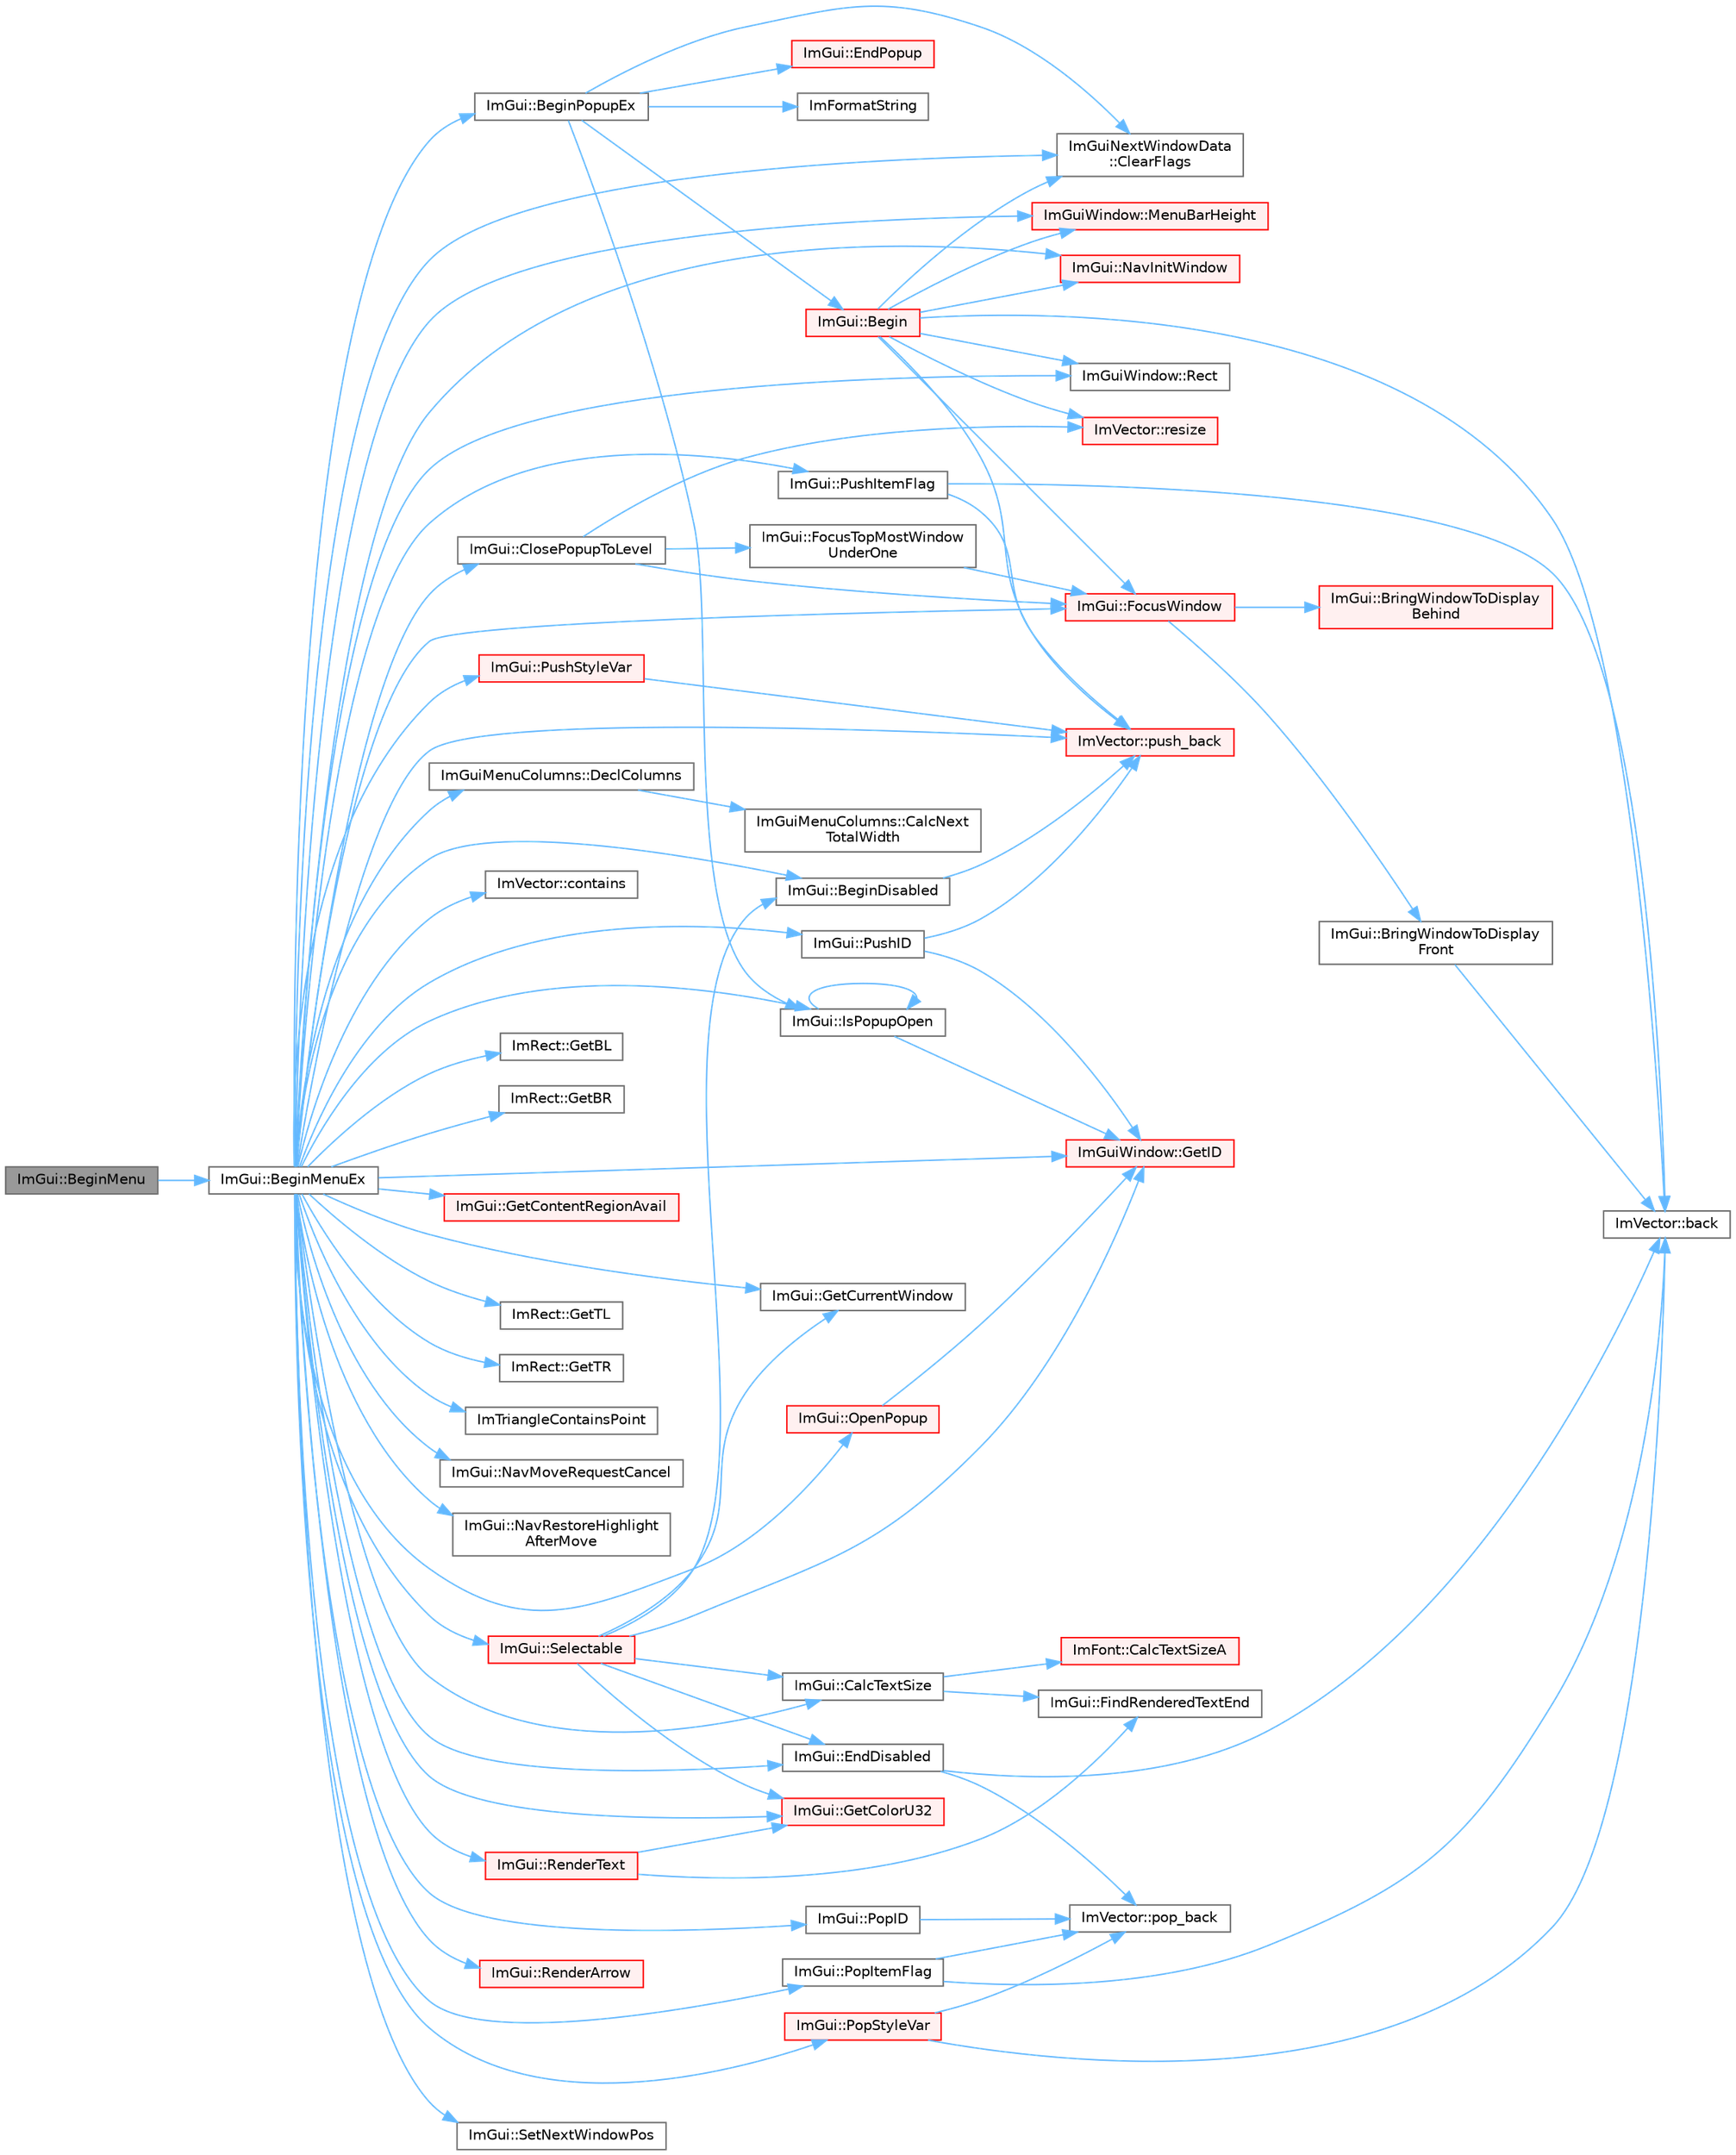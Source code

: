 digraph "ImGui::BeginMenu"
{
 // LATEX_PDF_SIZE
  bgcolor="transparent";
  edge [fontname=Helvetica,fontsize=10,labelfontname=Helvetica,labelfontsize=10];
  node [fontname=Helvetica,fontsize=10,shape=box,height=0.2,width=0.4];
  rankdir="LR";
  Node1 [id="Node000001",label="ImGui::BeginMenu",height=0.2,width=0.4,color="gray40", fillcolor="grey60", style="filled", fontcolor="black",tooltip=" "];
  Node1 -> Node2 [id="edge1_Node000001_Node000002",color="steelblue1",style="solid",tooltip=" "];
  Node2 [id="Node000002",label="ImGui::BeginMenuEx",height=0.2,width=0.4,color="grey40", fillcolor="white", style="filled",URL="$namespace_im_gui.html#a8dc671f87ed281b6445ce6ae4ab25183",tooltip=" "];
  Node2 -> Node3 [id="edge2_Node000002_Node000003",color="steelblue1",style="solid",tooltip=" "];
  Node3 [id="Node000003",label="ImGui::BeginDisabled",height=0.2,width=0.4,color="grey40", fillcolor="white", style="filled",URL="$namespace_im_gui.html#ae90e9a26f01d0d45f6bf7ca720d170d1",tooltip=" "];
  Node3 -> Node4 [id="edge3_Node000003_Node000004",color="steelblue1",style="solid",tooltip=" "];
  Node4 [id="Node000004",label="ImVector::push_back",height=0.2,width=0.4,color="red", fillcolor="#FFF0F0", style="filled",URL="$struct_im_vector.html#aab5df48e0711a48bd12f3206e08c4108",tooltip=" "];
  Node2 -> Node7 [id="edge4_Node000002_Node000007",color="steelblue1",style="solid",tooltip=" "];
  Node7 [id="Node000007",label="ImGui::BeginPopupEx",height=0.2,width=0.4,color="grey40", fillcolor="white", style="filled",URL="$namespace_im_gui.html#a89da3a22300e8293257b6cfdf1b83b7a",tooltip=" "];
  Node7 -> Node8 [id="edge5_Node000007_Node000008",color="steelblue1",style="solid",tooltip=" "];
  Node8 [id="Node000008",label="ImGui::Begin",height=0.2,width=0.4,color="red", fillcolor="#FFF0F0", style="filled",URL="$namespace_im_gui.html#a581e58db0bc930bafa4a5d23093a2b99",tooltip=" "];
  Node8 -> Node10 [id="edge6_Node000008_Node000010",color="steelblue1",style="solid",tooltip=" "];
  Node10 [id="Node000010",label="ImVector::back",height=0.2,width=0.4,color="grey40", fillcolor="white", style="filled",URL="$struct_im_vector.html#a2d80e87e81b1b01143c8d8be93e6fde1",tooltip=" "];
  Node8 -> Node11 [id="edge7_Node000008_Node000011",color="steelblue1",style="solid",tooltip=" "];
  Node11 [id="Node000011",label="ImGuiNextWindowData\l::ClearFlags",height=0.2,width=0.4,color="grey40", fillcolor="white", style="filled",URL="$struct_im_gui_next_window_data.html#a9543431fafe3d0627fdecc5fa839487c",tooltip=" "];
  Node8 -> Node43 [id="edge8_Node000008_Node000043",color="steelblue1",style="solid",tooltip=" "];
  Node43 [id="Node000043",label="ImGui::FocusWindow",height=0.2,width=0.4,color="red", fillcolor="#FFF0F0", style="filled",URL="$namespace_im_gui.html#a27aa6f2f3aa11778c6d023b1b223f262",tooltip=" "];
  Node43 -> Node44 [id="edge9_Node000043_Node000044",color="steelblue1",style="solid",tooltip=" "];
  Node44 [id="Node000044",label="ImGui::BringWindowToDisplay\lBehind",height=0.2,width=0.4,color="red", fillcolor="#FFF0F0", style="filled",URL="$namespace_im_gui.html#a8cae2f7a08f820a8d5349d1964603b20",tooltip=" "];
  Node43 -> Node48 [id="edge10_Node000043_Node000048",color="steelblue1",style="solid",tooltip=" "];
  Node48 [id="Node000048",label="ImGui::BringWindowToDisplay\lFront",height=0.2,width=0.4,color="grey40", fillcolor="white", style="filled",URL="$namespace_im_gui.html#a1f7b95f36d03751c928af7b1b745e959",tooltip=" "];
  Node48 -> Node10 [id="edge11_Node000048_Node000010",color="steelblue1",style="solid",tooltip=" "];
  Node8 -> Node70 [id="edge12_Node000008_Node000070",color="steelblue1",style="solid",tooltip=" "];
  Node70 [id="Node000070",label="ImGuiWindow::MenuBarHeight",height=0.2,width=0.4,color="red", fillcolor="#FFF0F0", style="filled",URL="$struct_im_gui_window.html#acfb8bdad2e3ea6102589813ae32d0364",tooltip=" "];
  Node8 -> Node72 [id="edge13_Node000008_Node000072",color="steelblue1",style="solid",tooltip=" "];
  Node72 [id="Node000072",label="ImGui::NavInitWindow",height=0.2,width=0.4,color="red", fillcolor="#FFF0F0", style="filled",URL="$namespace_im_gui.html#ae46a79d836c4b223c7030ea432e3ec15",tooltip=" "];
  Node8 -> Node4 [id="edge14_Node000008_Node000004",color="steelblue1",style="solid",tooltip=" "];
  Node8 -> Node83 [id="edge15_Node000008_Node000083",color="steelblue1",style="solid",tooltip=" "];
  Node83 [id="Node000083",label="ImGuiWindow::Rect",height=0.2,width=0.4,color="grey40", fillcolor="white", style="filled",URL="$struct_im_gui_window.html#a147da28bf5d167cbe0a363c4a578dea1",tooltip=" "];
  Node8 -> Node53 [id="edge16_Node000008_Node000053",color="steelblue1",style="solid",tooltip=" "];
  Node53 [id="Node000053",label="ImVector::resize",height=0.2,width=0.4,color="red", fillcolor="#FFF0F0", style="filled",URL="$struct_im_vector.html#ac371dd62e56ae486b1a5038cf07eee56",tooltip=" "];
  Node7 -> Node11 [id="edge17_Node000007_Node000011",color="steelblue1",style="solid",tooltip=" "];
  Node7 -> Node96 [id="edge18_Node000007_Node000096",color="steelblue1",style="solid",tooltip=" "];
  Node96 [id="Node000096",label="ImGui::EndPopup",height=0.2,width=0.4,color="red", fillcolor="#FFF0F0", style="filled",URL="$namespace_im_gui.html#aa6a9b5696f2ea7eed7683425fc77b8f2",tooltip=" "];
  Node7 -> Node109 [id="edge19_Node000007_Node000109",color="steelblue1",style="solid",tooltip=" "];
  Node109 [id="Node000109",label="ImFormatString",height=0.2,width=0.4,color="grey40", fillcolor="white", style="filled",URL="$imgui_8cpp.html#a75ccaf7d676b1f567ba888ae42ac3809",tooltip=" "];
  Node7 -> Node139 [id="edge20_Node000007_Node000139",color="steelblue1",style="solid",tooltip=" "];
  Node139 [id="Node000139",label="ImGui::IsPopupOpen",height=0.2,width=0.4,color="grey40", fillcolor="white", style="filled",URL="$namespace_im_gui.html#a0e351145d0936e79948094166757712e",tooltip=" "];
  Node139 -> Node107 [id="edge21_Node000139_Node000107",color="steelblue1",style="solid",tooltip=" "];
  Node107 [id="Node000107",label="ImGuiWindow::GetID",height=0.2,width=0.4,color="red", fillcolor="#FFF0F0", style="filled",URL="$struct_im_gui_window.html#a66400a63bc0b54d7d29e08d1b1b1a42b",tooltip=" "];
  Node139 -> Node139 [id="edge22_Node000139_Node000139",color="steelblue1",style="solid",tooltip=" "];
  Node2 -> Node140 [id="edge23_Node000002_Node000140",color="steelblue1",style="solid",tooltip=" "];
  Node140 [id="Node000140",label="ImGui::CalcTextSize",height=0.2,width=0.4,color="grey40", fillcolor="white", style="filled",URL="$namespace_im_gui.html#a848b9db6cc4a186751c0ecebcaadc33b",tooltip=" "];
  Node140 -> Node141 [id="edge24_Node000140_Node000141",color="steelblue1",style="solid",tooltip=" "];
  Node141 [id="Node000141",label="ImFont::CalcTextSizeA",height=0.2,width=0.4,color="red", fillcolor="#FFF0F0", style="filled",URL="$struct_im_font.html#ad67f64fd206ad197f4b93b1a1ae27cfe",tooltip=" "];
  Node140 -> Node144 [id="edge25_Node000140_Node000144",color="steelblue1",style="solid",tooltip=" "];
  Node144 [id="Node000144",label="ImGui::FindRenderedTextEnd",height=0.2,width=0.4,color="grey40", fillcolor="white", style="filled",URL="$namespace_im_gui.html#a7671e1dbc803a31b06081b52a771d83f",tooltip=" "];
  Node2 -> Node11 [id="edge26_Node000002_Node000011",color="steelblue1",style="solid",tooltip=" "];
  Node2 -> Node55 [id="edge27_Node000002_Node000055",color="steelblue1",style="solid",tooltip=" "];
  Node55 [id="Node000055",label="ImGui::ClosePopupToLevel",height=0.2,width=0.4,color="grey40", fillcolor="white", style="filled",URL="$namespace_im_gui.html#a0be705dc533a62387dc39ec5c276d2a0",tooltip=" "];
  Node55 -> Node56 [id="edge28_Node000055_Node000056",color="steelblue1",style="solid",tooltip=" "];
  Node56 [id="Node000056",label="ImGui::FocusTopMostWindow\lUnderOne",height=0.2,width=0.4,color="grey40", fillcolor="white", style="filled",URL="$namespace_im_gui.html#aa97e87e96c05eb3e91aa96fa68b13a2a",tooltip=" "];
  Node56 -> Node43 [id="edge29_Node000056_Node000043",color="steelblue1",style="solid",tooltip=" "];
  Node55 -> Node43 [id="edge30_Node000055_Node000043",color="steelblue1",style="solid",tooltip=" "];
  Node55 -> Node53 [id="edge31_Node000055_Node000053",color="steelblue1",style="solid",tooltip=" "];
  Node2 -> Node145 [id="edge32_Node000002_Node000145",color="steelblue1",style="solid",tooltip=" "];
  Node145 [id="Node000145",label="ImVector::contains",height=0.2,width=0.4,color="grey40", fillcolor="white", style="filled",URL="$struct_im_vector.html#a2e7860fbde1c721f168b6262d8f14aec",tooltip=" "];
  Node2 -> Node146 [id="edge33_Node000002_Node000146",color="steelblue1",style="solid",tooltip=" "];
  Node146 [id="Node000146",label="ImGuiMenuColumns::DeclColumns",height=0.2,width=0.4,color="grey40", fillcolor="white", style="filled",URL="$struct_im_gui_menu_columns.html#a85fedb03fec0c73555220b74ceaa2bb8",tooltip=" "];
  Node146 -> Node94 [id="edge34_Node000146_Node000094",color="steelblue1",style="solid",tooltip=" "];
  Node94 [id="Node000094",label="ImGuiMenuColumns::CalcNext\lTotalWidth",height=0.2,width=0.4,color="grey40", fillcolor="white", style="filled",URL="$struct_im_gui_menu_columns.html#a76bf28ca1ad728afce787f48e1645138",tooltip=" "];
  Node2 -> Node147 [id="edge35_Node000002_Node000147",color="steelblue1",style="solid",tooltip=" "];
  Node147 [id="Node000147",label="ImGui::EndDisabled",height=0.2,width=0.4,color="grey40", fillcolor="white", style="filled",URL="$namespace_im_gui.html#a9e6088c6c690ddff1302b6e42b380733",tooltip=" "];
  Node147 -> Node10 [id="edge36_Node000147_Node000010",color="steelblue1",style="solid",tooltip=" "];
  Node147 -> Node111 [id="edge37_Node000147_Node000111",color="steelblue1",style="solid",tooltip=" "];
  Node111 [id="Node000111",label="ImVector::pop_back",height=0.2,width=0.4,color="grey40", fillcolor="white", style="filled",URL="$struct_im_vector.html#a3db7ce62d3c429effdb893fbf7148c1c",tooltip=" "];
  Node2 -> Node43 [id="edge38_Node000002_Node000043",color="steelblue1",style="solid",tooltip=" "];
  Node2 -> Node148 [id="edge39_Node000002_Node000148",color="steelblue1",style="solid",tooltip=" "];
  Node148 [id="Node000148",label="ImRect::GetBL",height=0.2,width=0.4,color="grey40", fillcolor="white", style="filled",URL="$struct_im_rect.html#a59d9751bc7be6745dddf5b83b9155669",tooltip=" "];
  Node2 -> Node149 [id="edge40_Node000002_Node000149",color="steelblue1",style="solid",tooltip=" "];
  Node149 [id="Node000149",label="ImRect::GetBR",height=0.2,width=0.4,color="grey40", fillcolor="white", style="filled",URL="$struct_im_rect.html#ad2f2687254beed5a9b19bde0d6fa14f5",tooltip=" "];
  Node2 -> Node101 [id="edge41_Node000002_Node000101",color="steelblue1",style="solid",tooltip=" "];
  Node101 [id="Node000101",label="ImGui::GetColorU32",height=0.2,width=0.4,color="red", fillcolor="#FFF0F0", style="filled",URL="$namespace_im_gui.html#a0de2d9bd347d9866511eb8d014e62556",tooltip=" "];
  Node2 -> Node150 [id="edge42_Node000002_Node000150",color="steelblue1",style="solid",tooltip=" "];
  Node150 [id="Node000150",label="ImGui::GetContentRegionAvail",height=0.2,width=0.4,color="red", fillcolor="#FFF0F0", style="filled",URL="$namespace_im_gui.html#a410c8e19b2fea8b52746ca11b3930301",tooltip=" "];
  Node2 -> Node77 [id="edge43_Node000002_Node000077",color="steelblue1",style="solid",tooltip=" "];
  Node77 [id="Node000077",label="ImGui::GetCurrentWindow",height=0.2,width=0.4,color="grey40", fillcolor="white", style="filled",URL="$namespace_im_gui.html#ac452417b5004ca16a814a72cff153526",tooltip=" "];
  Node2 -> Node107 [id="edge44_Node000002_Node000107",color="steelblue1",style="solid",tooltip=" "];
  Node2 -> Node152 [id="edge45_Node000002_Node000152",color="steelblue1",style="solid",tooltip=" "];
  Node152 [id="Node000152",label="ImRect::GetTL",height=0.2,width=0.4,color="grey40", fillcolor="white", style="filled",URL="$struct_im_rect.html#a1d4d972329722b51dca4499cb5931b4b",tooltip=" "];
  Node2 -> Node153 [id="edge46_Node000002_Node000153",color="steelblue1",style="solid",tooltip=" "];
  Node153 [id="Node000153",label="ImRect::GetTR",height=0.2,width=0.4,color="grey40", fillcolor="white", style="filled",URL="$struct_im_rect.html#acae90248a96be4acf1524071fca1c3f3",tooltip=" "];
  Node2 -> Node154 [id="edge47_Node000002_Node000154",color="steelblue1",style="solid",tooltip=" "];
  Node154 [id="Node000154",label="ImTriangleContainsPoint",height=0.2,width=0.4,color="grey40", fillcolor="white", style="filled",URL="$imgui_8cpp.html#aa53a4a0b963d2d35b8e58442247e1239",tooltip=" "];
  Node2 -> Node139 [id="edge48_Node000002_Node000139",color="steelblue1",style="solid",tooltip=" "];
  Node2 -> Node70 [id="edge49_Node000002_Node000070",color="steelblue1",style="solid",tooltip=" "];
  Node2 -> Node72 [id="edge50_Node000002_Node000072",color="steelblue1",style="solid",tooltip=" "];
  Node2 -> Node155 [id="edge51_Node000002_Node000155",color="steelblue1",style="solid",tooltip=" "];
  Node155 [id="Node000155",label="ImGui::NavMoveRequestCancel",height=0.2,width=0.4,color="grey40", fillcolor="white", style="filled",URL="$namespace_im_gui.html#a43326bb080d9fa80327ed81d864d8b8d",tooltip=" "];
  Node2 -> Node156 [id="edge52_Node000002_Node000156",color="steelblue1",style="solid",tooltip=" "];
  Node156 [id="Node000156",label="ImGui::NavRestoreHighlight\lAfterMove",height=0.2,width=0.4,color="grey40", fillcolor="white", style="filled",URL="$namespace_im_gui.html#acb4f5942656f77bb97dfb607f934d90b",tooltip=" "];
  Node2 -> Node157 [id="edge53_Node000002_Node000157",color="steelblue1",style="solid",tooltip=" "];
  Node157 [id="Node000157",label="ImGui::OpenPopup",height=0.2,width=0.4,color="red", fillcolor="#FFF0F0", style="filled",URL="$namespace_im_gui.html#a9e1be94ca8c4d48a20b230cdfc9b18c5",tooltip=" "];
  Node157 -> Node107 [id="edge54_Node000157_Node000107",color="steelblue1",style="solid",tooltip=" "];
  Node2 -> Node110 [id="edge55_Node000002_Node000110",color="steelblue1",style="solid",tooltip=" "];
  Node110 [id="Node000110",label="ImGui::PopID",height=0.2,width=0.4,color="grey40", fillcolor="white", style="filled",URL="$namespace_im_gui.html#aba0b2d8f890a5d435ae43d0c4a2d4dd1",tooltip=" "];
  Node110 -> Node111 [id="edge56_Node000110_Node000111",color="steelblue1",style="solid",tooltip=" "];
  Node2 -> Node160 [id="edge57_Node000002_Node000160",color="steelblue1",style="solid",tooltip=" "];
  Node160 [id="Node000160",label="ImGui::PopItemFlag",height=0.2,width=0.4,color="grey40", fillcolor="white", style="filled",URL="$namespace_im_gui.html#aa93281155e1dd23715dbd384e91edc6b",tooltip=" "];
  Node160 -> Node10 [id="edge58_Node000160_Node000010",color="steelblue1",style="solid",tooltip=" "];
  Node160 -> Node111 [id="edge59_Node000160_Node000111",color="steelblue1",style="solid",tooltip=" "];
  Node2 -> Node161 [id="edge60_Node000002_Node000161",color="steelblue1",style="solid",tooltip=" "];
  Node161 [id="Node000161",label="ImGui::PopStyleVar",height=0.2,width=0.4,color="red", fillcolor="#FFF0F0", style="filled",URL="$namespace_im_gui.html#a14116e57d81e326adef2a702e65781d4",tooltip=" "];
  Node161 -> Node10 [id="edge61_Node000161_Node000010",color="steelblue1",style="solid",tooltip=" "];
  Node161 -> Node111 [id="edge62_Node000161_Node000111",color="steelblue1",style="solid",tooltip=" "];
  Node2 -> Node4 [id="edge63_Node000002_Node000004",color="steelblue1",style="solid",tooltip=" "];
  Node2 -> Node112 [id="edge64_Node000002_Node000112",color="steelblue1",style="solid",tooltip=" "];
  Node112 [id="Node000112",label="ImGui::PushID",height=0.2,width=0.4,color="grey40", fillcolor="white", style="filled",URL="$namespace_im_gui.html#a27a8533605dc5b8cabf161bf7715bbde",tooltip=" "];
  Node112 -> Node107 [id="edge65_Node000112_Node000107",color="steelblue1",style="solid",tooltip=" "];
  Node112 -> Node4 [id="edge66_Node000112_Node000004",color="steelblue1",style="solid",tooltip=" "];
  Node2 -> Node164 [id="edge67_Node000002_Node000164",color="steelblue1",style="solid",tooltip=" "];
  Node164 [id="Node000164",label="ImGui::PushItemFlag",height=0.2,width=0.4,color="grey40", fillcolor="white", style="filled",URL="$namespace_im_gui.html#ac7301f6378333f6d17f47823eed9e00a",tooltip=" "];
  Node164 -> Node10 [id="edge68_Node000164_Node000010",color="steelblue1",style="solid",tooltip=" "];
  Node164 -> Node4 [id="edge69_Node000164_Node000004",color="steelblue1",style="solid",tooltip=" "];
  Node2 -> Node165 [id="edge70_Node000002_Node000165",color="steelblue1",style="solid",tooltip=" "];
  Node165 [id="Node000165",label="ImGui::PushStyleVar",height=0.2,width=0.4,color="red", fillcolor="#FFF0F0", style="filled",URL="$namespace_im_gui.html#aab3f43009094462cf2a5eb554785949b",tooltip=" "];
  Node165 -> Node4 [id="edge71_Node000165_Node000004",color="steelblue1",style="solid",tooltip=" "];
  Node2 -> Node83 [id="edge72_Node000002_Node000083",color="steelblue1",style="solid",tooltip=" "];
  Node2 -> Node166 [id="edge73_Node000002_Node000166",color="steelblue1",style="solid",tooltip=" "];
  Node166 [id="Node000166",label="ImGui::RenderArrow",height=0.2,width=0.4,color="red", fillcolor="#FFF0F0", style="filled",URL="$namespace_im_gui.html#a7ec12551caa737505087c80e38b94937",tooltip=" "];
  Node2 -> Node170 [id="edge74_Node000002_Node000170",color="steelblue1",style="solid",tooltip=" "];
  Node170 [id="Node000170",label="ImGui::RenderText",height=0.2,width=0.4,color="red", fillcolor="#FFF0F0", style="filled",URL="$namespace_im_gui.html#a9971ce57f2a288ac3a12df886c5550d1",tooltip=" "];
  Node170 -> Node144 [id="edge75_Node000170_Node000144",color="steelblue1",style="solid",tooltip=" "];
  Node170 -> Node101 [id="edge76_Node000170_Node000101",color="steelblue1",style="solid",tooltip=" "];
  Node2 -> Node174 [id="edge77_Node000002_Node000174",color="steelblue1",style="solid",tooltip=" "];
  Node174 [id="Node000174",label="ImGui::Selectable",height=0.2,width=0.4,color="red", fillcolor="#FFF0F0", style="filled",URL="$namespace_im_gui.html#af98575238bda183a523df19fb447af60",tooltip=" "];
  Node174 -> Node3 [id="edge78_Node000174_Node000003",color="steelblue1",style="solid",tooltip=" "];
  Node174 -> Node140 [id="edge79_Node000174_Node000140",color="steelblue1",style="solid",tooltip=" "];
  Node174 -> Node147 [id="edge80_Node000174_Node000147",color="steelblue1",style="solid",tooltip=" "];
  Node174 -> Node101 [id="edge81_Node000174_Node000101",color="steelblue1",style="solid",tooltip=" "];
  Node174 -> Node77 [id="edge82_Node000174_Node000077",color="steelblue1",style="solid",tooltip=" "];
  Node174 -> Node107 [id="edge83_Node000174_Node000107",color="steelblue1",style="solid",tooltip=" "];
  Node2 -> Node192 [id="edge84_Node000002_Node000192",color="steelblue1",style="solid",tooltip=" "];
  Node192 [id="Node000192",label="ImGui::SetNextWindowPos",height=0.2,width=0.4,color="grey40", fillcolor="white", style="filled",URL="$namespace_im_gui.html#afbccd31113430670b5ab2bf0d6f509bf",tooltip=" "];
}
